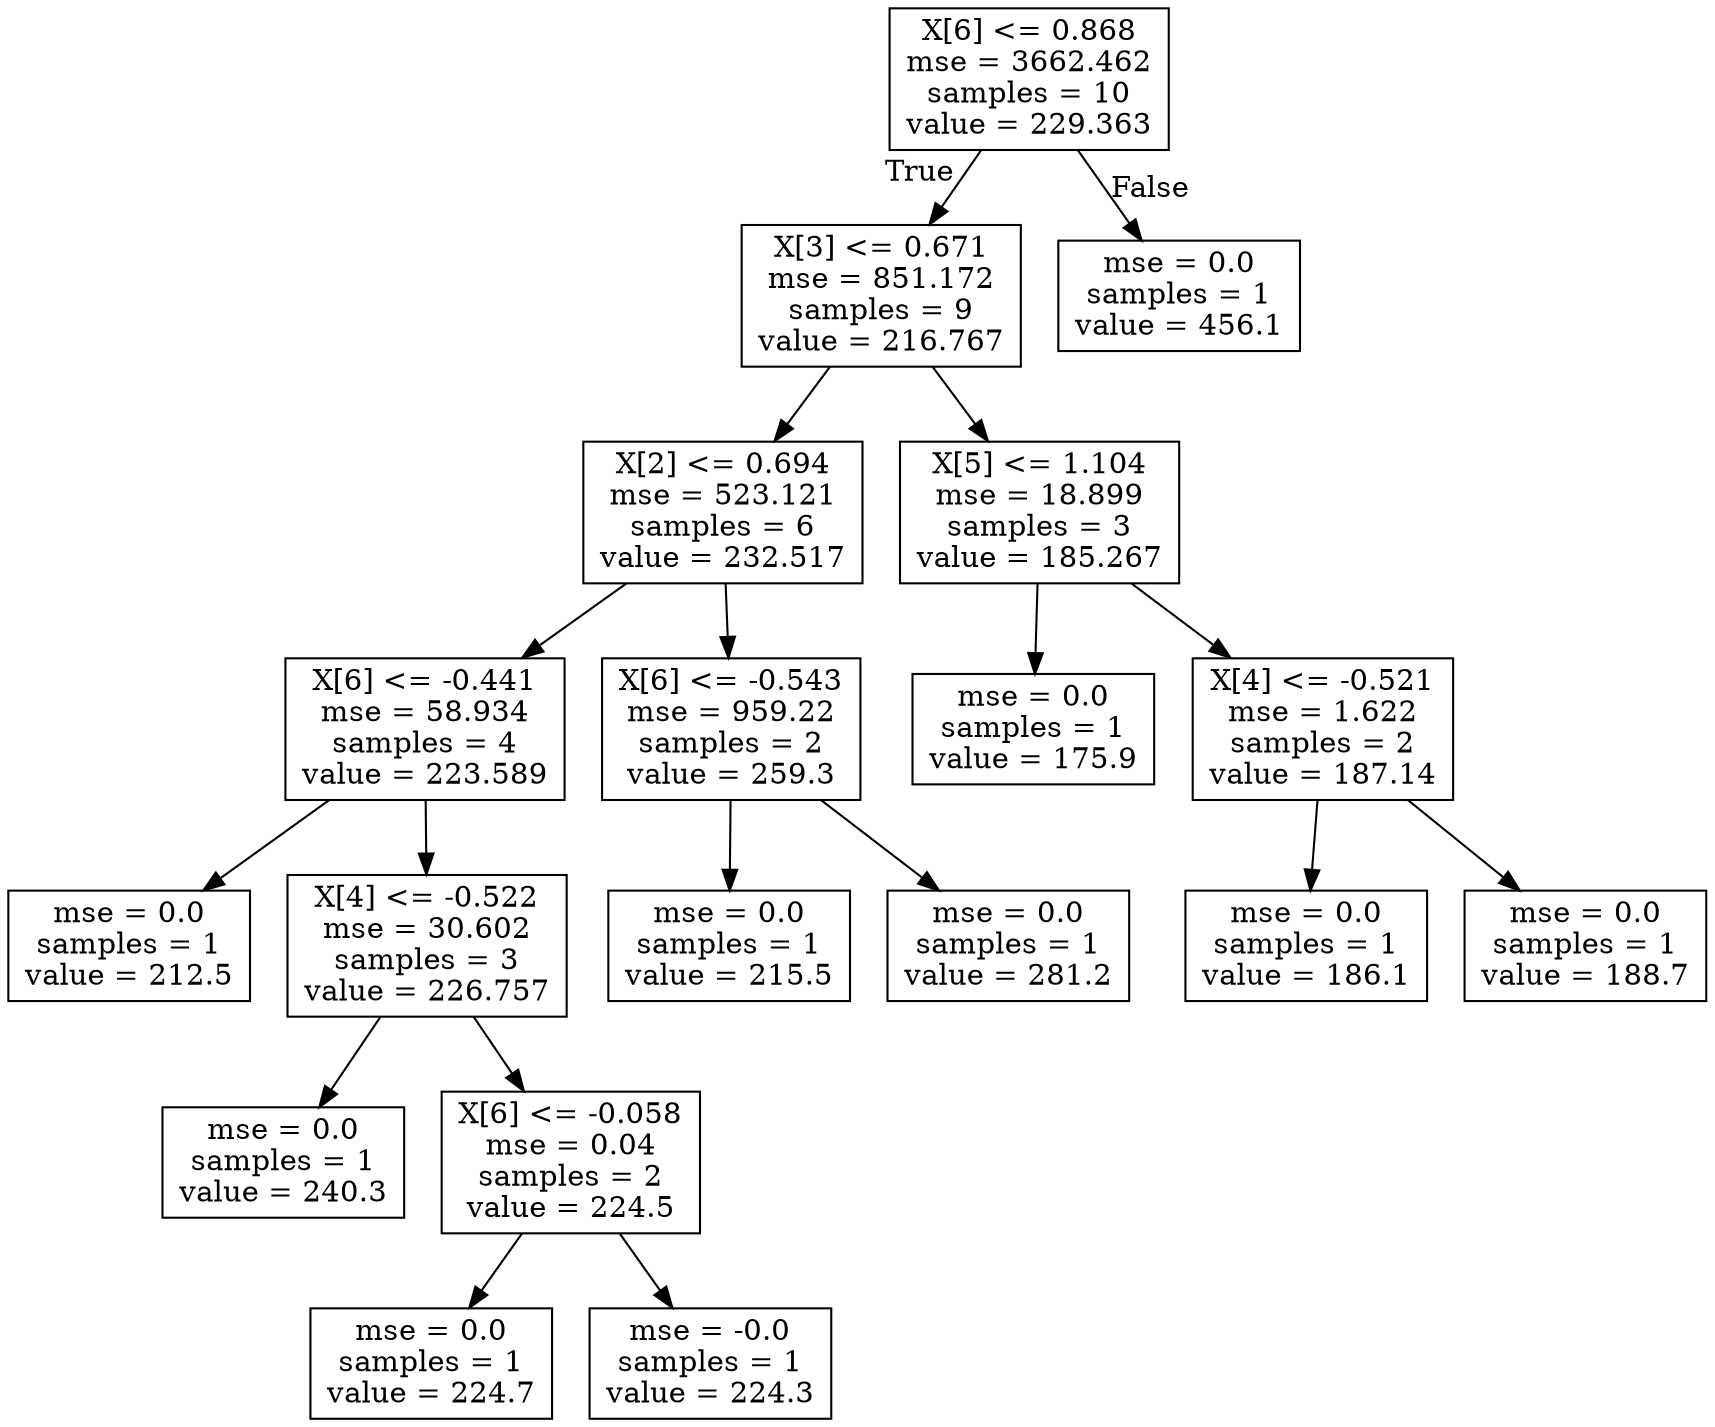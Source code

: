 digraph Tree {
node [shape=box] ;
0 [label="X[6] <= 0.868\nmse = 3662.462\nsamples = 10\nvalue = 229.363"] ;
1 [label="X[3] <= 0.671\nmse = 851.172\nsamples = 9\nvalue = 216.767"] ;
0 -> 1 [labeldistance=2.5, labelangle=45, headlabel="True"] ;
2 [label="X[2] <= 0.694\nmse = 523.121\nsamples = 6\nvalue = 232.517"] ;
1 -> 2 ;
3 [label="X[6] <= -0.441\nmse = 58.934\nsamples = 4\nvalue = 223.589"] ;
2 -> 3 ;
4 [label="mse = 0.0\nsamples = 1\nvalue = 212.5"] ;
3 -> 4 ;
5 [label="X[4] <= -0.522\nmse = 30.602\nsamples = 3\nvalue = 226.757"] ;
3 -> 5 ;
6 [label="mse = 0.0\nsamples = 1\nvalue = 240.3"] ;
5 -> 6 ;
7 [label="X[6] <= -0.058\nmse = 0.04\nsamples = 2\nvalue = 224.5"] ;
5 -> 7 ;
8 [label="mse = 0.0\nsamples = 1\nvalue = 224.7"] ;
7 -> 8 ;
9 [label="mse = -0.0\nsamples = 1\nvalue = 224.3"] ;
7 -> 9 ;
10 [label="X[6] <= -0.543\nmse = 959.22\nsamples = 2\nvalue = 259.3"] ;
2 -> 10 ;
11 [label="mse = 0.0\nsamples = 1\nvalue = 215.5"] ;
10 -> 11 ;
12 [label="mse = 0.0\nsamples = 1\nvalue = 281.2"] ;
10 -> 12 ;
13 [label="X[5] <= 1.104\nmse = 18.899\nsamples = 3\nvalue = 185.267"] ;
1 -> 13 ;
14 [label="mse = 0.0\nsamples = 1\nvalue = 175.9"] ;
13 -> 14 ;
15 [label="X[4] <= -0.521\nmse = 1.622\nsamples = 2\nvalue = 187.14"] ;
13 -> 15 ;
16 [label="mse = 0.0\nsamples = 1\nvalue = 186.1"] ;
15 -> 16 ;
17 [label="mse = 0.0\nsamples = 1\nvalue = 188.7"] ;
15 -> 17 ;
18 [label="mse = 0.0\nsamples = 1\nvalue = 456.1"] ;
0 -> 18 [labeldistance=2.5, labelangle=-45, headlabel="False"] ;
}